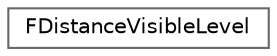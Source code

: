 digraph "Graphical Class Hierarchy"
{
 // INTERACTIVE_SVG=YES
 // LATEX_PDF_SIZE
  bgcolor="transparent";
  edge [fontname=Helvetica,fontsize=10,labelfontname=Helvetica,labelfontsize=10];
  node [fontname=Helvetica,fontsize=10,shape=box,height=0.2,width=0.4];
  rankdir="LR";
  Node0 [id="Node000000",label="FDistanceVisibleLevel",height=0.2,width=0.4,color="grey40", fillcolor="white", style="filled",URL="$d8/d90/structFDistanceVisibleLevel.html",tooltip="Helper structure which holds results of distance queries to a world composition."];
}

